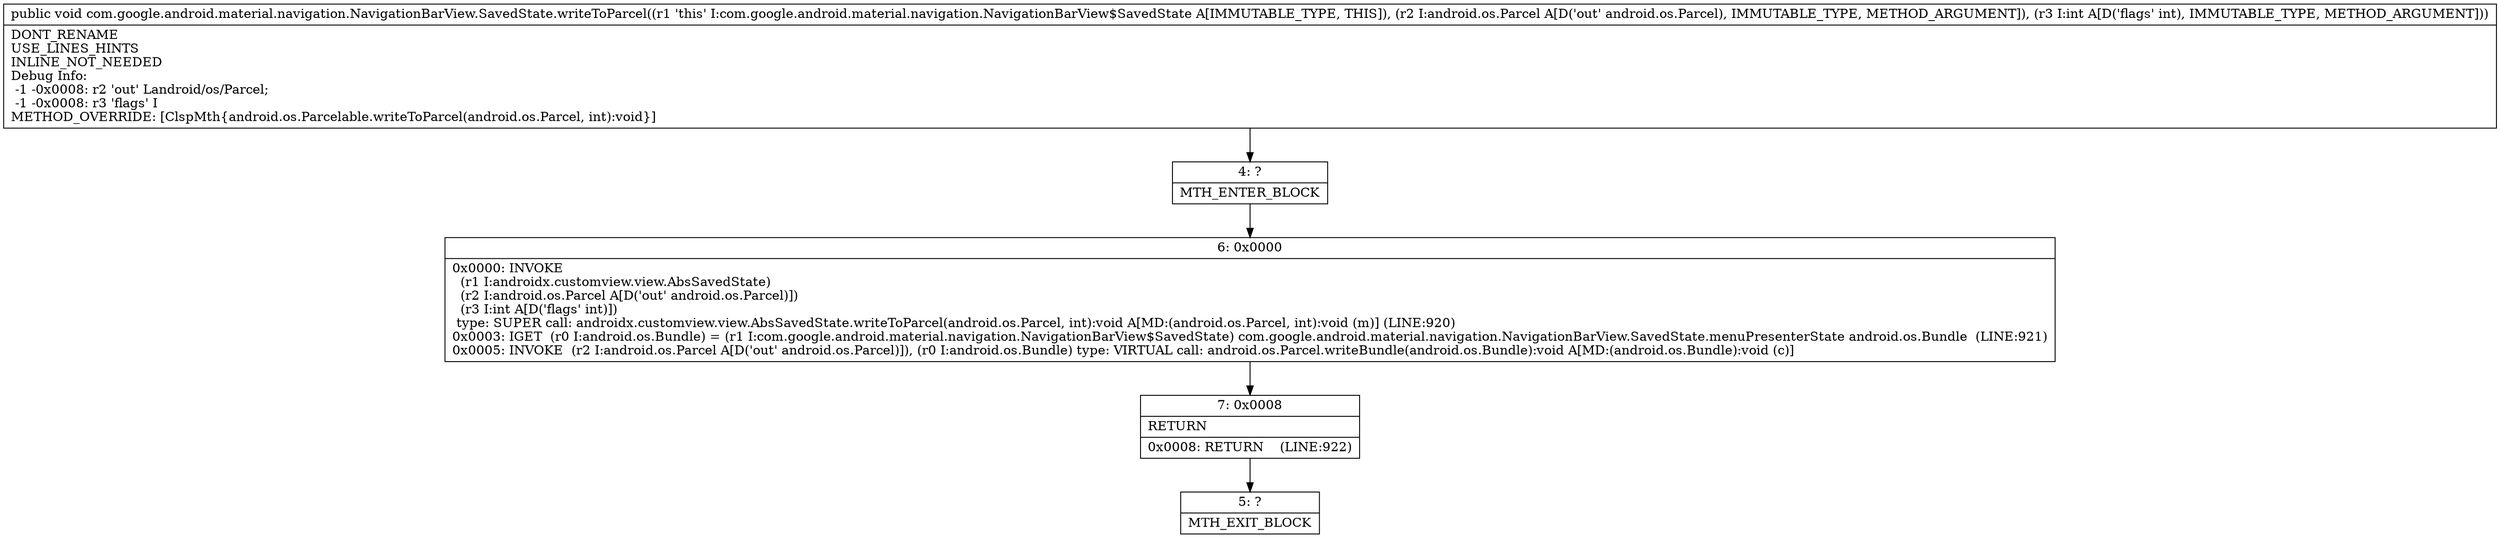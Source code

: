 digraph "CFG forcom.google.android.material.navigation.NavigationBarView.SavedState.writeToParcel(Landroid\/os\/Parcel;I)V" {
Node_4 [shape=record,label="{4\:\ ?|MTH_ENTER_BLOCK\l}"];
Node_6 [shape=record,label="{6\:\ 0x0000|0x0000: INVOKE  \l  (r1 I:androidx.customview.view.AbsSavedState)\l  (r2 I:android.os.Parcel A[D('out' android.os.Parcel)])\l  (r3 I:int A[D('flags' int)])\l type: SUPER call: androidx.customview.view.AbsSavedState.writeToParcel(android.os.Parcel, int):void A[MD:(android.os.Parcel, int):void (m)] (LINE:920)\l0x0003: IGET  (r0 I:android.os.Bundle) = (r1 I:com.google.android.material.navigation.NavigationBarView$SavedState) com.google.android.material.navigation.NavigationBarView.SavedState.menuPresenterState android.os.Bundle  (LINE:921)\l0x0005: INVOKE  (r2 I:android.os.Parcel A[D('out' android.os.Parcel)]), (r0 I:android.os.Bundle) type: VIRTUAL call: android.os.Parcel.writeBundle(android.os.Bundle):void A[MD:(android.os.Bundle):void (c)]\l}"];
Node_7 [shape=record,label="{7\:\ 0x0008|RETURN\l|0x0008: RETURN    (LINE:922)\l}"];
Node_5 [shape=record,label="{5\:\ ?|MTH_EXIT_BLOCK\l}"];
MethodNode[shape=record,label="{public void com.google.android.material.navigation.NavigationBarView.SavedState.writeToParcel((r1 'this' I:com.google.android.material.navigation.NavigationBarView$SavedState A[IMMUTABLE_TYPE, THIS]), (r2 I:android.os.Parcel A[D('out' android.os.Parcel), IMMUTABLE_TYPE, METHOD_ARGUMENT]), (r3 I:int A[D('flags' int), IMMUTABLE_TYPE, METHOD_ARGUMENT]))  | DONT_RENAME\lUSE_LINES_HINTS\lINLINE_NOT_NEEDED\lDebug Info:\l  \-1 \-0x0008: r2 'out' Landroid\/os\/Parcel;\l  \-1 \-0x0008: r3 'flags' I\lMETHOD_OVERRIDE: [ClspMth\{android.os.Parcelable.writeToParcel(android.os.Parcel, int):void\}]\l}"];
MethodNode -> Node_4;Node_4 -> Node_6;
Node_6 -> Node_7;
Node_7 -> Node_5;
}

